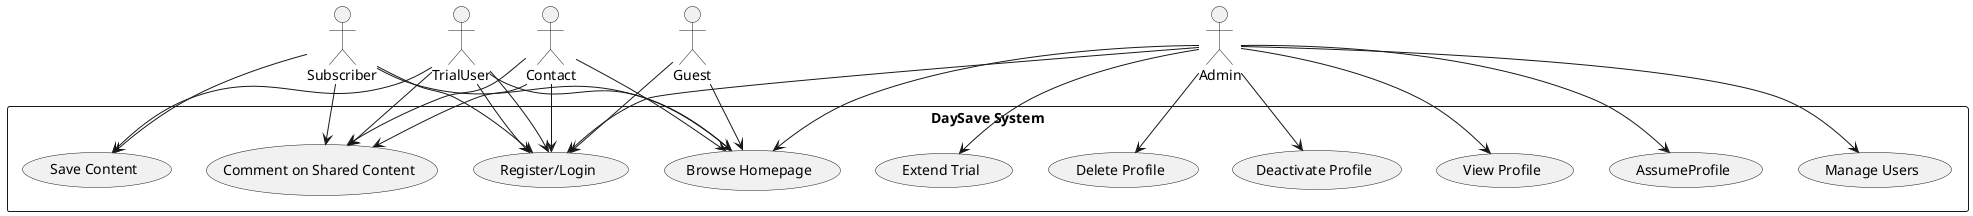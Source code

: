 @startuml daysave.app RBAC
actor Guest
actor TrialUser
actor Subscriber
actor Admin
actor Contact

rectangle "DaySave System" {
  (Browse Homepage)
  (Register/Login) 
  (Save Content) 
  (Comment on Shared Content) 
  (Manage Users)
  (AssumeProfile)
  (View Profile)
  (Deactivate Profile)
  (Delete Profile)
  (Extend Trial)
}

Guest --> (Browse Homepage)
Guest --> (Register/Login)
TrialUser --> (Browse Homepage)
TrialUser --> (Register/Login)
TrialUser --> (Save Content) 
TrialUser --> (Comment on Shared Content) 
Subscriber --> (Browse Homepage)
Subscriber --> (Register/Login)
Subscriber --> (Save Content) 
Subscriber --> (Comment on Shared Content) 
Contact --> (Browse Homepage)
Contact --> (Register/Login)
Contact --> (Comment on Shared Content) 
TrialUser    --> (Register/Login)
Contact --> (Comment on Shared Content) 
Admin --> (Browse Homepage)
Admin --> (Register/Login)
Admin --> (Manage Users) 
Admin --> (AssumeProfile)
Admin --> (View Profile) 
Admin --> (Deactivate Profile)
Admin --> (Delete Profile)
Admin --> (Extend Trial)   
@enduml
